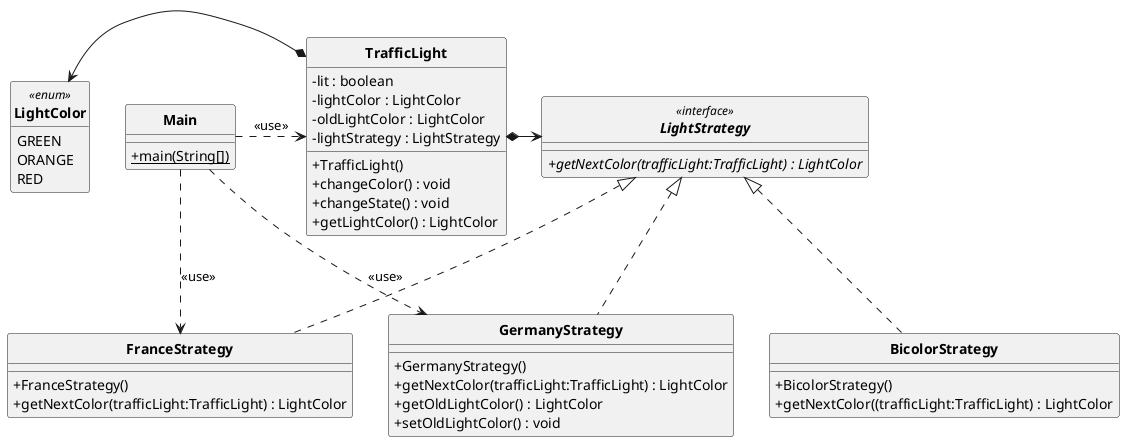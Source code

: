 @startuml
'https://plantuml.com/class-diagram

skinparam style strictuml
skinparam classAttributeIconSize 0
skinparam classFontStyle Bold
hide enum methods

enum LightColor <<enum>>
{
    GREEN
    ORANGE
    RED
}

interface LightStrategy <<interface>>
{
    + {abstract} getNextColor(trafficLight:TrafficLight) : LightColor
}

class Main
{
    + {static} main(String[])
}

class TrafficLight
{
    - lit : boolean
    - lightColor : LightColor
    - oldLightColor : LightColor
    - lightStrategy : LightStrategy

    + TrafficLight()
    + changeColor() : void
    + changeState() : void
    + getLightColor() : LightColor
}

class FranceStrategy implements LightStrategy
{
    + FranceStrategy()
    + getNextColor(trafficLight:TrafficLight) : LightColor
}

class GermanyStrategy implements LightStrategy
{
    + GermanyStrategy()
    + getNextColor(trafficLight:TrafficLight) : LightColor
    + getOldLightColor() : LightColor
    + setOldLightColor() : void
}

class BicolorStrategy implements LightStrategy
{
    + BicolorStrategy()
    + getNextColor((trafficLight:TrafficLight) : LightColor
}

TrafficLight *-> LightStrategy
TrafficLight *-left> LightColor
Main .> TrafficLight : <<use>>
Main .> FranceStrategy : <<use>>
Main .> GermanyStrategy : <<use>>


@enduml